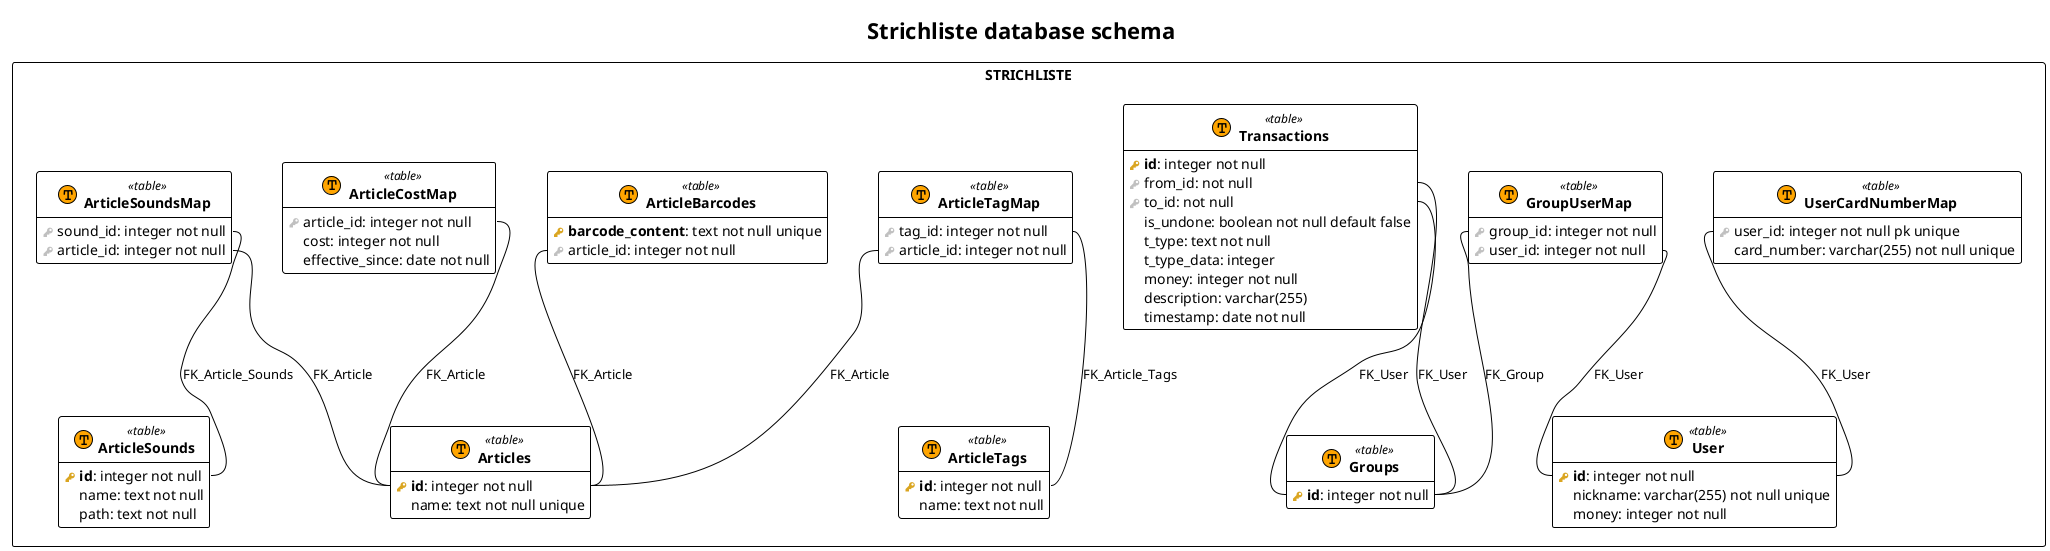 @startuml
!theme plain
hide empty methods

!procedure $schema($name, $slug)
package "$name" as $slug <<Rectangle>>
!endprocedure

!procedure $table($name, $slug)
entity "<b>$name</b>" as $slug << (T, Orange) table >>
!endprocedure

!procedure $view($name, $slug)
entity "<b>$name</b>" as $slug << (V, Aquamarine) view >>
!endprocedure

!procedure $pk($name)
<color:#GoldenRod><&key></color> <b>$name</b>
!endprocedure

!procedure $fk($name)
<color:#Silver><&key></color> $name
!endprocedure

!procedure $column($name)
{field} <color:#White><&media-record></color> $name
!endprocedure

title "Strichliste database schema"

$schema("STRICHLISTE", "strichliste") {
	$table("User", "users") {
		$pk("id"): integer not null
	    $column("nickname"): varchar(255) not null unique
	    $column("money"): integer not null
	}

	$table("UserCardNumberMap", "user_card_number_map") {
	    $fk("user_id"): integer not null pk unique
	    $column("card_number"): varchar(255) not null unique
	}

	$table("Groups", "groups") {
		$pk("id"): integer not null
	}

	$table("GroupUserMap", "group_user_map") {
		$fk("group_id"): integer not null
		$fk("user_id"): integer not null
	}

	$table("Transactions", "transactions") {
		$pk("id"): integer not null
	    $fk("from_id"): not null
	    $fk("to_id"): not null
	    $column("is_undone"): boolean not null default false
	    $column("t_type"): text not null
	    $column("t_type_data"): integer
	    $column("money"): integer not null
	    $column("description"): varchar(255)
	    $column("timestamp"): date not null
	}

	$table("Articles", "articles") {
		$pk("id"): integer not null
		$column("name"): text not null unique
	}

	$table("ArticleBarcodes", "article_barcodes") {
	    $pk("barcode_content"): text not null unique
	    $fk("article_id"): integer not null
	}

	$table("ArticleTags", "article_tags") {
	    $pk("id"): integer not null
	    $column("name"): text not null
	}

	$table("ArticleTagMap", "article_tag_map") {
	    $fk("tag_id"): integer not null
	    $fk("article_id"): integer not null
	}

	$table("ArticleSounds", "article_sounds") {
	    $pk("id"): integer not null
	    $column("name"): text not null
	    $column("path"): text not null
	}

	$table("ArticleSoundsMap", "article_sounds_map") {
	    $fk("sound_id"): integer not null
	    $fk("article_id"): integer not null
	}

	$table("ArticleCostMap", "article_cost_map") {
	    $fk("article_id"): integer not null
	    $column("cost"): integer not null
	    $column("effective_since"): date not null
	}
}

strichliste.user_card_number_map::user_id -- strichliste.users::id : FK_User

strichliste.group_user_map::group_id -- strichliste.groups::id : FK_Group
strichliste.group_user_map::user_id -- strichliste.users::id : FK_User

strichliste.transactions::from_id -- strichliste.groups::id : FK_User
strichliste.transactions::to_id -- strichliste.groups::id : FK_User

strichliste.article_barcodes::article_id -- strichliste.articles::id : FK_Article

strichliste.article_tag_map::tag_id -- strichliste.article_tags::id : FK_Article_Tags
strichliste.article_tag_map::article_id -- strichliste.articles::id : FK_Article

strichliste.article_sounds_map::sound_id -- strichliste.article_sounds::id : FK_Article_Sounds
strichliste.article_sounds_map::article_id -- strichliste.articles::id : FK_Article

strichliste.article_cost_map::article_id -- strichliste.articles::id : FK_Article

@enduml
